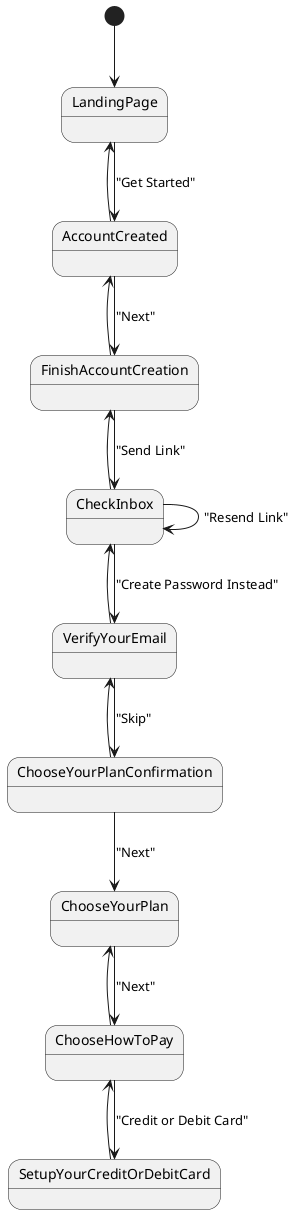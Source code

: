 @startuml User Sign-Up Flow
[*] --> LandingPage

state LandingPage {
  LandingPage : 
}
LandingPage --> AccountCreated : "Get Started"

state AccountCreated {
  AccountCreated : 
}
AccountCreated --> FinishAccountCreation : "Next"

state FinishAccountCreation {
  FinishAccountCreation :
}
FinishAccountCreation --> CheckInbox: "Send Link"

state CheckInbox {
  CheckInbox : 
}
CheckInbox --> CheckInbox : "Resend Link"
CheckInbox --> VerifyYourEmail : "Create Password Instead"

state VerifyYourEmail {
  VerifyYourEmail : 
}
VerifyYourEmail --> ChooseYourPlanConfirmation : "Skip"

state ChooseYourPlanConfirmation {
  ChooseYourPlanConfirmation :
}
ChooseYourPlanConfirmation --> ChooseYourPlan : "Next"

state ChooseYourPlan {
  ChooseYourPlan :
}
ChooseYourPlan --> ChooseHowToPay : "Next"

state ChooseHowToPay {
  ChooseHowToPay : 
}
ChooseHowToPay --> SetupYourCreditOrDebitCard : "Credit or Debit Card"

LandingPage <-- AccountCreated
AccountCreated <-- FinishAccountCreation
FinishAccountCreation <-- CheckInbox
CheckInbox <-- VerifyYourEmail
VerifyYourEmail <-- ChooseYourPlanConfirmation
ChooseYourPlan <-- ChooseHowToPay
ChooseHowToPay <-- SetupYourCreditOrDebitCard

@enduml
